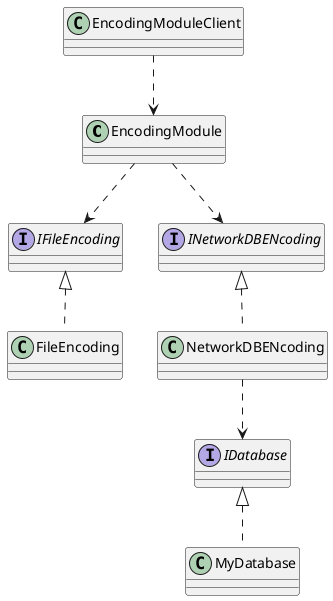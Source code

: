 @startuml
class EncodingModule{

}
interface IFileEncoding {
}
class FileEncoding{
}
IFileEncoding <|.. FileEncoding

interface INetworkDBENcoding{
}
class NetworkDBENcoding{
}
INetworkDBENcoding <|.. NetworkDBENcoding

EncodingModule ..> IFileEncoding
EncodingModule ..> INetworkDBENcoding

class EncodingModuleClient{
}

EncodingModuleClient ..> EncodingModule

class MyDatabase
interface IDatabase

NetworkDBENcoding ..> IDatabase
IDatabase <|.. MyDatabase
@enduml